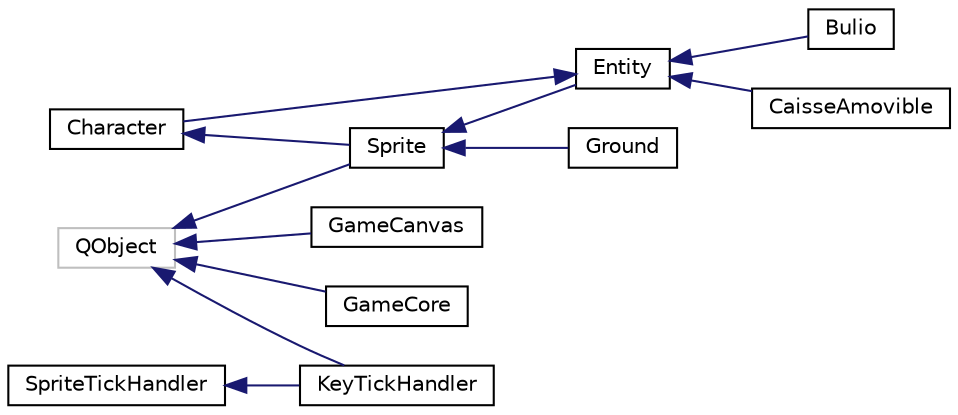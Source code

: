 digraph "Graphe hiérarchique des classes"
{
 // LATEX_PDF_SIZE
  edge [fontname="Helvetica",fontsize="10",labelfontname="Helvetica",labelfontsize="10"];
  node [fontname="Helvetica",fontsize="10",shape=record];
  rankdir="LR";
  Node4 [label="QGraphicsPixmapItem",height=0.2,width=0.4,color="grey75", fillcolor="white", style="filled",tooltip=" "];
  Node4 -> Node0 [dir="back",color="midnightblue",fontsize="10",style="solid",fontname="Helvetica"];
  Node0 [label="Sprite",height=0.2,width=0.4,color="black", fillcolor="white", style="filled",URL="$class_sprite.html",tooltip="Classe qui représente un élément d'animation graphique 2D."];
  Node0 -> Node1 [dir="back",color="midnightblue",fontsize="10",style="solid",fontname="Helvetica"];
  Node1 [label="Entity",height=0.2,width=0.4,color="black", fillcolor="white", style="filled",URL="$class_entity.html",tooltip="The Entity class Cette classe est permet de crée une entité et de la géré avec différente méthode...."];
  Node1 -> Node2 [dir="back",color="midnightblue",fontsize="10",style="solid",fontname="Helvetica"];
  Node2 [label="Bulio",height=0.2,width=0.4,color="black", fillcolor="white", style="filled",URL="$class_bulio.html",tooltip="la Classe Bulio gère l'ennemie de base du jeu, dans une scene. Cette classe hérite de la classe Entit..."];
  Node1 -> Node3 [dir="back",color="midnightblue",fontsize="10",style="solid",fontname="Helvetica"];
  Node3 [label="CaisseAmovible",height=0.2,width=0.4,color="black", fillcolor="white", style="filled",URL="$class_caisse_amovible.html",tooltip="The CaisseAmovible class Cette classe hérite de la classe Entity elle permet de géré l'état d'une cai..."];
  Node1 -> Node4 [dir="back",color="midnightblue",fontsize="10",style="solid",fontname="Helvetica"];
  Node4 [label="Character",height=0.2,width=0.4,color="black", fillcolor="white", style="filled",URL="$class_character.html",tooltip="la Classe Character gère le joueur dans une scene Cette classe est permet de crée le personnage que v..."];
  Node0 -> Node5 [dir="back",color="midnightblue",fontsize="10",style="solid",fontname="Helvetica"];
  Node5 [label="Ground",height=0.2,width=0.4,color="black", fillcolor="white", style="filled",URL="$class_ground.html",tooltip=" "];
  Node15 [label="QObject",height=0.2,width=0.4,color="grey75", fillcolor="white", style="filled",tooltip=" "];
  Node15 -> Node16 [dir="back",color="midnightblue",fontsize="10",style="solid",fontname="Helvetica"];
  Node16 [label="GameCanvas",height=0.2,width=0.4,color="black", fillcolor="white", style="filled",URL="$class_game_canvas.html",tooltip="Classe de gestion des scènes du jeu et de sa cadence."];
  Node15 -> Node17 [dir="back",color="midnightblue",fontsize="10",style="solid",fontname="Helvetica"];
  Node17 [label="GameCore",height=0.2,width=0.4,color="black", fillcolor="white", style="filled",URL="$class_game_core.html",tooltip="Classe qui gère la logique du jeu."];
  Node15 -> Node18 [dir="back",color="midnightblue",fontsize="10",style="solid",fontname="Helvetica"];
  Node18 [label="KeyTickHandler",height=0.2,width=0.4,color="black", fillcolor="white", style="filled",URL="$class_key_tick_handler.html",tooltip=" "];
  Node15 -> Node0 [dir="back",color="midnightblue",fontsize="10",style="solid",fontname="Helvetica"];
  Node21 [label="SpriteTickHandler",height=0.2,width=0.4,color="black", fillcolor="white", style="filled",URL="$class_sprite_tick_handler.html",tooltip="Classe abstraite qui représente un gestionnaire de tick pour un sprite."];
  Node21 -> Node18 [dir="back",color="midnightblue",fontsize="10",style="solid",fontname="Helvetica"];
}
